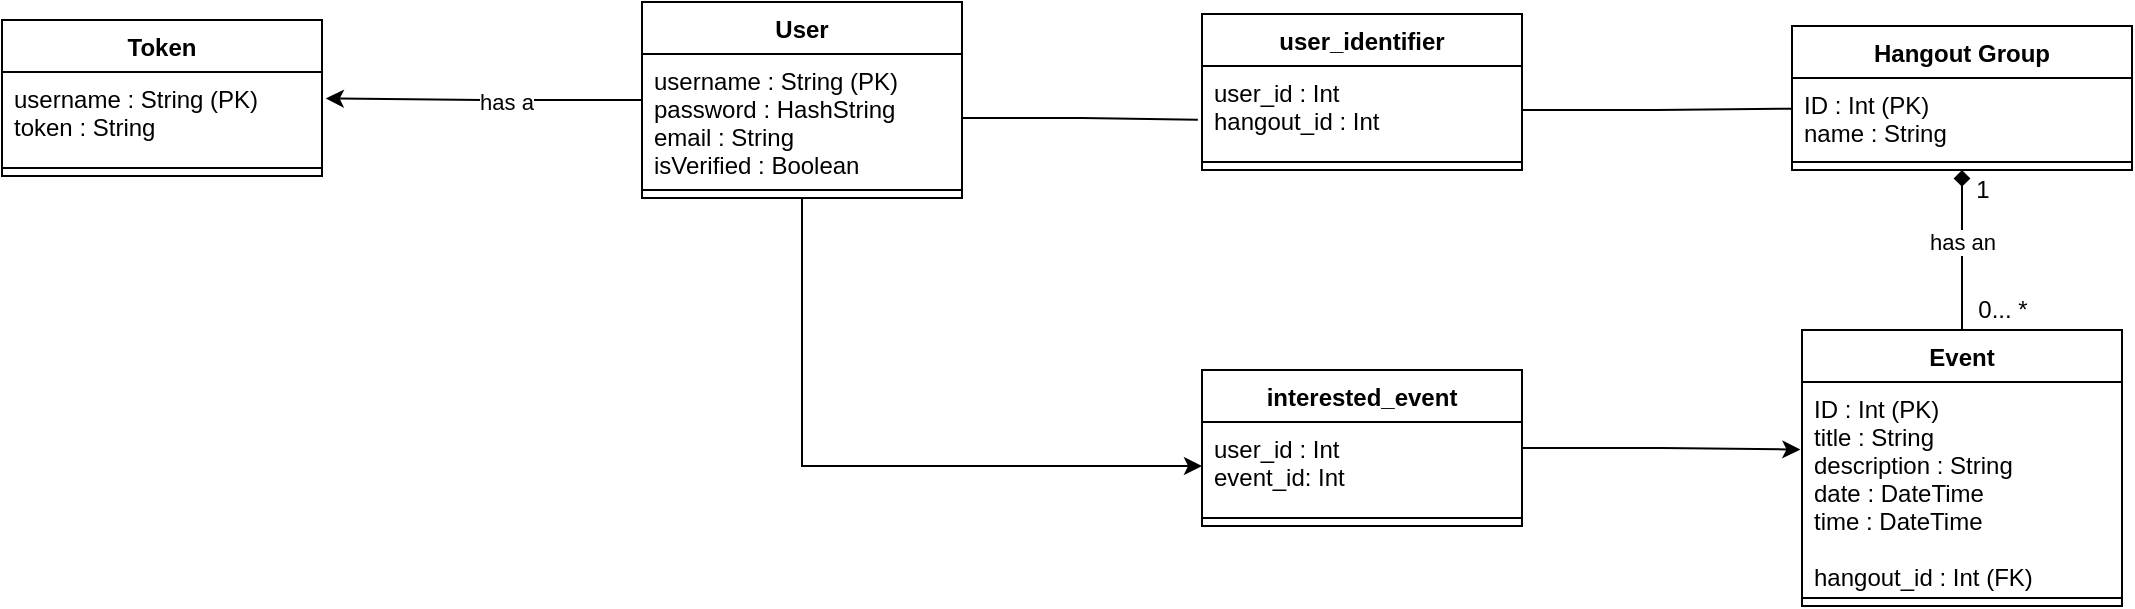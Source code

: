 <mxfile>
    <diagram id="d_rs1eGgSxIXNjJ4_DQp" name="Page-1">
        <mxGraphModel dx="1752" dy="368" grid="1" gridSize="10" guides="1" tooltips="1" connect="1" arrows="1" fold="1" page="1" pageScale="1" pageWidth="850" pageHeight="1100" math="0" shadow="0">
            <root>
                <mxCell id="0"/>
                <mxCell id="1" parent="0"/>
                <mxCell id="I4IChF2ly-ckVrMpulrL-24" style="edgeStyle=orthogonalEdgeStyle;rounded=0;orthogonalLoop=1;jettySize=auto;html=1;entryX=1.012;entryY=0.301;entryDx=0;entryDy=0;entryPerimeter=0;" parent="1" source="I4IChF2ly-ckVrMpulrL-5" target="I4IChF2ly-ckVrMpulrL-22" edge="1">
                    <mxGeometry relative="1" as="geometry"/>
                </mxCell>
                <mxCell id="I4IChF2ly-ckVrMpulrL-25" value="has a" style="edgeLabel;html=1;align=center;verticalAlign=middle;resizable=0;points=[];" parent="I4IChF2ly-ckVrMpulrL-24" vertex="1" connectable="0">
                    <mxGeometry x="-0.135" y="1" relative="1" as="geometry">
                        <mxPoint as="offset"/>
                    </mxGeometry>
                </mxCell>
                <mxCell id="11" style="edgeStyle=orthogonalEdgeStyle;rounded=0;orthogonalLoop=1;jettySize=auto;html=1;entryX=0;entryY=0.5;entryDx=0;entryDy=0;" edge="1" parent="1" source="I4IChF2ly-ckVrMpulrL-5" target="9">
                    <mxGeometry relative="1" as="geometry"/>
                </mxCell>
                <mxCell id="I4IChF2ly-ckVrMpulrL-5" value="User" style="swimlane;fontStyle=1;align=center;verticalAlign=top;childLayout=stackLayout;horizontal=1;startSize=26;horizontalStack=0;resizeParent=1;resizeParentMax=0;resizeLast=0;collapsible=1;marginBottom=0;" parent="1" vertex="1">
                    <mxGeometry x="80" y="76" width="160" height="98" as="geometry">
                        <mxRectangle x="80" y="70" width="60" height="26" as="alternateBounds"/>
                    </mxGeometry>
                </mxCell>
                <mxCell id="I4IChF2ly-ckVrMpulrL-6" value="username : String (PK)&#10;password : HashString&#10;email : String&#10;isVerified : Boolean&#10;" style="text;strokeColor=none;fillColor=none;align=left;verticalAlign=top;spacingLeft=4;spacingRight=4;overflow=hidden;rotatable=0;points=[[0,0.5],[1,0.5]];portConstraint=eastwest;" parent="I4IChF2ly-ckVrMpulrL-5" vertex="1">
                    <mxGeometry y="26" width="160" height="64" as="geometry"/>
                </mxCell>
                <mxCell id="I4IChF2ly-ckVrMpulrL-7" value="" style="line;strokeWidth=1;fillColor=none;align=left;verticalAlign=middle;spacingTop=-1;spacingLeft=3;spacingRight=3;rotatable=0;labelPosition=right;points=[];portConstraint=eastwest;" parent="I4IChF2ly-ckVrMpulrL-5" vertex="1">
                    <mxGeometry y="90" width="160" height="8" as="geometry"/>
                </mxCell>
                <mxCell id="I4IChF2ly-ckVrMpulrL-19" style="edgeStyle=orthogonalEdgeStyle;rounded=0;orthogonalLoop=1;jettySize=auto;html=1;entryX=0.5;entryY=0;entryDx=0;entryDy=0;startArrow=diamond;startFill=1;endArrow=none;endFill=0;" parent="1" source="I4IChF2ly-ckVrMpulrL-9" target="I4IChF2ly-ckVrMpulrL-13" edge="1">
                    <mxGeometry relative="1" as="geometry"/>
                </mxCell>
                <mxCell id="I4IChF2ly-ckVrMpulrL-20" value="has an" style="edgeLabel;html=1;align=center;verticalAlign=middle;resizable=0;points=[];" parent="I4IChF2ly-ckVrMpulrL-19" vertex="1" connectable="0">
                    <mxGeometry x="-0.095" relative="1" as="geometry">
                        <mxPoint as="offset"/>
                    </mxGeometry>
                </mxCell>
                <mxCell id="I4IChF2ly-ckVrMpulrL-9" value="Hangout Group" style="swimlane;fontStyle=1;align=center;verticalAlign=top;childLayout=stackLayout;horizontal=1;startSize=26;horizontalStack=0;resizeParent=1;resizeParentMax=0;resizeLast=0;collapsible=1;marginBottom=0;" parent="1" vertex="1">
                    <mxGeometry x="655" y="88" width="170" height="72" as="geometry"/>
                </mxCell>
                <mxCell id="I4IChF2ly-ckVrMpulrL-10" value="ID : Int (PK)&#10;name : String" style="text;strokeColor=none;fillColor=none;align=left;verticalAlign=top;spacingLeft=4;spacingRight=4;overflow=hidden;rotatable=0;points=[[0,0.5],[1,0.5]];portConstraint=eastwest;" parent="I4IChF2ly-ckVrMpulrL-9" vertex="1">
                    <mxGeometry y="26" width="170" height="38" as="geometry"/>
                </mxCell>
                <mxCell id="I4IChF2ly-ckVrMpulrL-11" value="" style="line;strokeWidth=1;fillColor=none;align=left;verticalAlign=middle;spacingTop=-1;spacingLeft=3;spacingRight=3;rotatable=0;labelPosition=right;points=[];portConstraint=eastwest;" parent="I4IChF2ly-ckVrMpulrL-9" vertex="1">
                    <mxGeometry y="64" width="170" height="8" as="geometry"/>
                </mxCell>
                <mxCell id="I4IChF2ly-ckVrMpulrL-13" value="Event" style="swimlane;fontStyle=1;align=center;verticalAlign=top;childLayout=stackLayout;horizontal=1;startSize=26;horizontalStack=0;resizeParent=1;resizeParentMax=0;resizeLast=0;collapsible=1;marginBottom=0;" parent="1" vertex="1">
                    <mxGeometry x="660" y="240" width="160" height="138" as="geometry"/>
                </mxCell>
                <mxCell id="I4IChF2ly-ckVrMpulrL-14" value="ID : Int (PK)&#10;title : String&#10;description : String&#10;date : DateTime&#10;time : DateTime&#10;&#10;hangout_id : Int (FK)" style="text;strokeColor=none;fillColor=none;align=left;verticalAlign=top;spacingLeft=4;spacingRight=4;overflow=hidden;rotatable=0;points=[[0,0.5],[1,0.5]];portConstraint=eastwest;" parent="I4IChF2ly-ckVrMpulrL-13" vertex="1">
                    <mxGeometry y="26" width="160" height="104" as="geometry"/>
                </mxCell>
                <mxCell id="I4IChF2ly-ckVrMpulrL-15" value="" style="line;strokeWidth=1;fillColor=none;align=left;verticalAlign=middle;spacingTop=-1;spacingLeft=3;spacingRight=3;rotatable=0;labelPosition=right;points=[];portConstraint=eastwest;" parent="I4IChF2ly-ckVrMpulrL-13" vertex="1">
                    <mxGeometry y="130" width="160" height="8" as="geometry"/>
                </mxCell>
                <mxCell id="I4IChF2ly-ckVrMpulrL-21" value="Token" style="swimlane;fontStyle=1;align=center;verticalAlign=top;childLayout=stackLayout;horizontal=1;startSize=26;horizontalStack=0;resizeParent=1;resizeParentMax=0;resizeLast=0;collapsible=1;marginBottom=0;" parent="1" vertex="1">
                    <mxGeometry x="-240" y="85" width="160" height="78" as="geometry"/>
                </mxCell>
                <mxCell id="I4IChF2ly-ckVrMpulrL-22" value="username : String (PK)&#10;token : String" style="text;strokeColor=none;fillColor=none;align=left;verticalAlign=top;spacingLeft=4;spacingRight=4;overflow=hidden;rotatable=0;points=[[0,0.5],[1,0.5]];portConstraint=eastwest;" parent="I4IChF2ly-ckVrMpulrL-21" vertex="1">
                    <mxGeometry y="26" width="160" height="44" as="geometry"/>
                </mxCell>
                <mxCell id="I4IChF2ly-ckVrMpulrL-23" value="" style="line;strokeWidth=1;fillColor=none;align=left;verticalAlign=middle;spacingTop=-1;spacingLeft=3;spacingRight=3;rotatable=0;labelPosition=right;points=[];portConstraint=eastwest;" parent="I4IChF2ly-ckVrMpulrL-21" vertex="1">
                    <mxGeometry y="70" width="160" height="8" as="geometry"/>
                </mxCell>
                <mxCell id="I4IChF2ly-ckVrMpulrL-28" value="1" style="text;html=1;align=center;verticalAlign=middle;resizable=0;points=[];autosize=1;strokeColor=none;fillColor=none;" parent="1" vertex="1">
                    <mxGeometry x="740" y="160" width="20" height="20" as="geometry"/>
                </mxCell>
                <mxCell id="I4IChF2ly-ckVrMpulrL-29" value="0... *" style="text;html=1;align=center;verticalAlign=middle;resizable=0;points=[];autosize=1;strokeColor=none;fillColor=none;" parent="1" vertex="1">
                    <mxGeometry x="740" y="220" width="40" height="20" as="geometry"/>
                </mxCell>
                <mxCell id="2" value="user_identifier" style="swimlane;fontStyle=1;align=center;verticalAlign=top;childLayout=stackLayout;horizontal=1;startSize=26;horizontalStack=0;resizeParent=1;resizeParentMax=0;resizeLast=0;collapsible=1;marginBottom=0;" parent="1" vertex="1">
                    <mxGeometry x="360" y="82" width="160" height="78" as="geometry">
                        <mxRectangle x="80" y="70" width="60" height="26" as="alternateBounds"/>
                    </mxGeometry>
                </mxCell>
                <mxCell id="3" value="user_id : Int&#10;hangout_id : Int" style="text;strokeColor=none;fillColor=none;align=left;verticalAlign=top;spacingLeft=4;spacingRight=4;overflow=hidden;rotatable=0;points=[[0,0.5],[1,0.5]];portConstraint=eastwest;" parent="2" vertex="1">
                    <mxGeometry y="26" width="160" height="44" as="geometry"/>
                </mxCell>
                <mxCell id="4" value="" style="line;strokeWidth=1;fillColor=none;align=left;verticalAlign=middle;spacingTop=-1;spacingLeft=3;spacingRight=3;rotatable=0;labelPosition=right;points=[];portConstraint=eastwest;" parent="2" vertex="1">
                    <mxGeometry y="70" width="160" height="8" as="geometry"/>
                </mxCell>
                <mxCell id="5" style="edgeStyle=orthogonalEdgeStyle;rounded=0;orthogonalLoop=1;jettySize=auto;html=1;entryX=-0.013;entryY=0.612;entryDx=0;entryDy=0;entryPerimeter=0;endArrow=none;endFill=0;" parent="1" source="I4IChF2ly-ckVrMpulrL-6" target="3" edge="1">
                    <mxGeometry relative="1" as="geometry"/>
                </mxCell>
                <mxCell id="7" style="edgeStyle=orthogonalEdgeStyle;rounded=0;orthogonalLoop=1;jettySize=auto;html=1;entryX=0.001;entryY=0.404;entryDx=0;entryDy=0;entryPerimeter=0;endArrow=none;endFill=0;" parent="1" source="3" target="I4IChF2ly-ckVrMpulrL-10" edge="1">
                    <mxGeometry relative="1" as="geometry"/>
                </mxCell>
                <mxCell id="12" style="edgeStyle=orthogonalEdgeStyle;rounded=0;orthogonalLoop=1;jettySize=auto;html=1;entryX=-0.005;entryY=0.325;entryDx=0;entryDy=0;entryPerimeter=0;" edge="1" parent="1" source="8" target="I4IChF2ly-ckVrMpulrL-14">
                    <mxGeometry relative="1" as="geometry"/>
                </mxCell>
                <mxCell id="8" value="interested_event" style="swimlane;fontStyle=1;align=center;verticalAlign=top;childLayout=stackLayout;horizontal=1;startSize=26;horizontalStack=0;resizeParent=1;resizeParentMax=0;resizeLast=0;collapsible=1;marginBottom=0;" vertex="1" parent="1">
                    <mxGeometry x="360" y="260" width="160" height="78" as="geometry">
                        <mxRectangle x="80" y="70" width="60" height="26" as="alternateBounds"/>
                    </mxGeometry>
                </mxCell>
                <mxCell id="9" value="user_id : Int&#10;event_id: Int" style="text;strokeColor=none;fillColor=none;align=left;verticalAlign=top;spacingLeft=4;spacingRight=4;overflow=hidden;rotatable=0;points=[[0,0.5],[1,0.5]];portConstraint=eastwest;" vertex="1" parent="8">
                    <mxGeometry y="26" width="160" height="44" as="geometry"/>
                </mxCell>
                <mxCell id="10" value="" style="line;strokeWidth=1;fillColor=none;align=left;verticalAlign=middle;spacingTop=-1;spacingLeft=3;spacingRight=3;rotatable=0;labelPosition=right;points=[];portConstraint=eastwest;" vertex="1" parent="8">
                    <mxGeometry y="70" width="160" height="8" as="geometry"/>
                </mxCell>
            </root>
        </mxGraphModel>
    </diagram>
</mxfile>